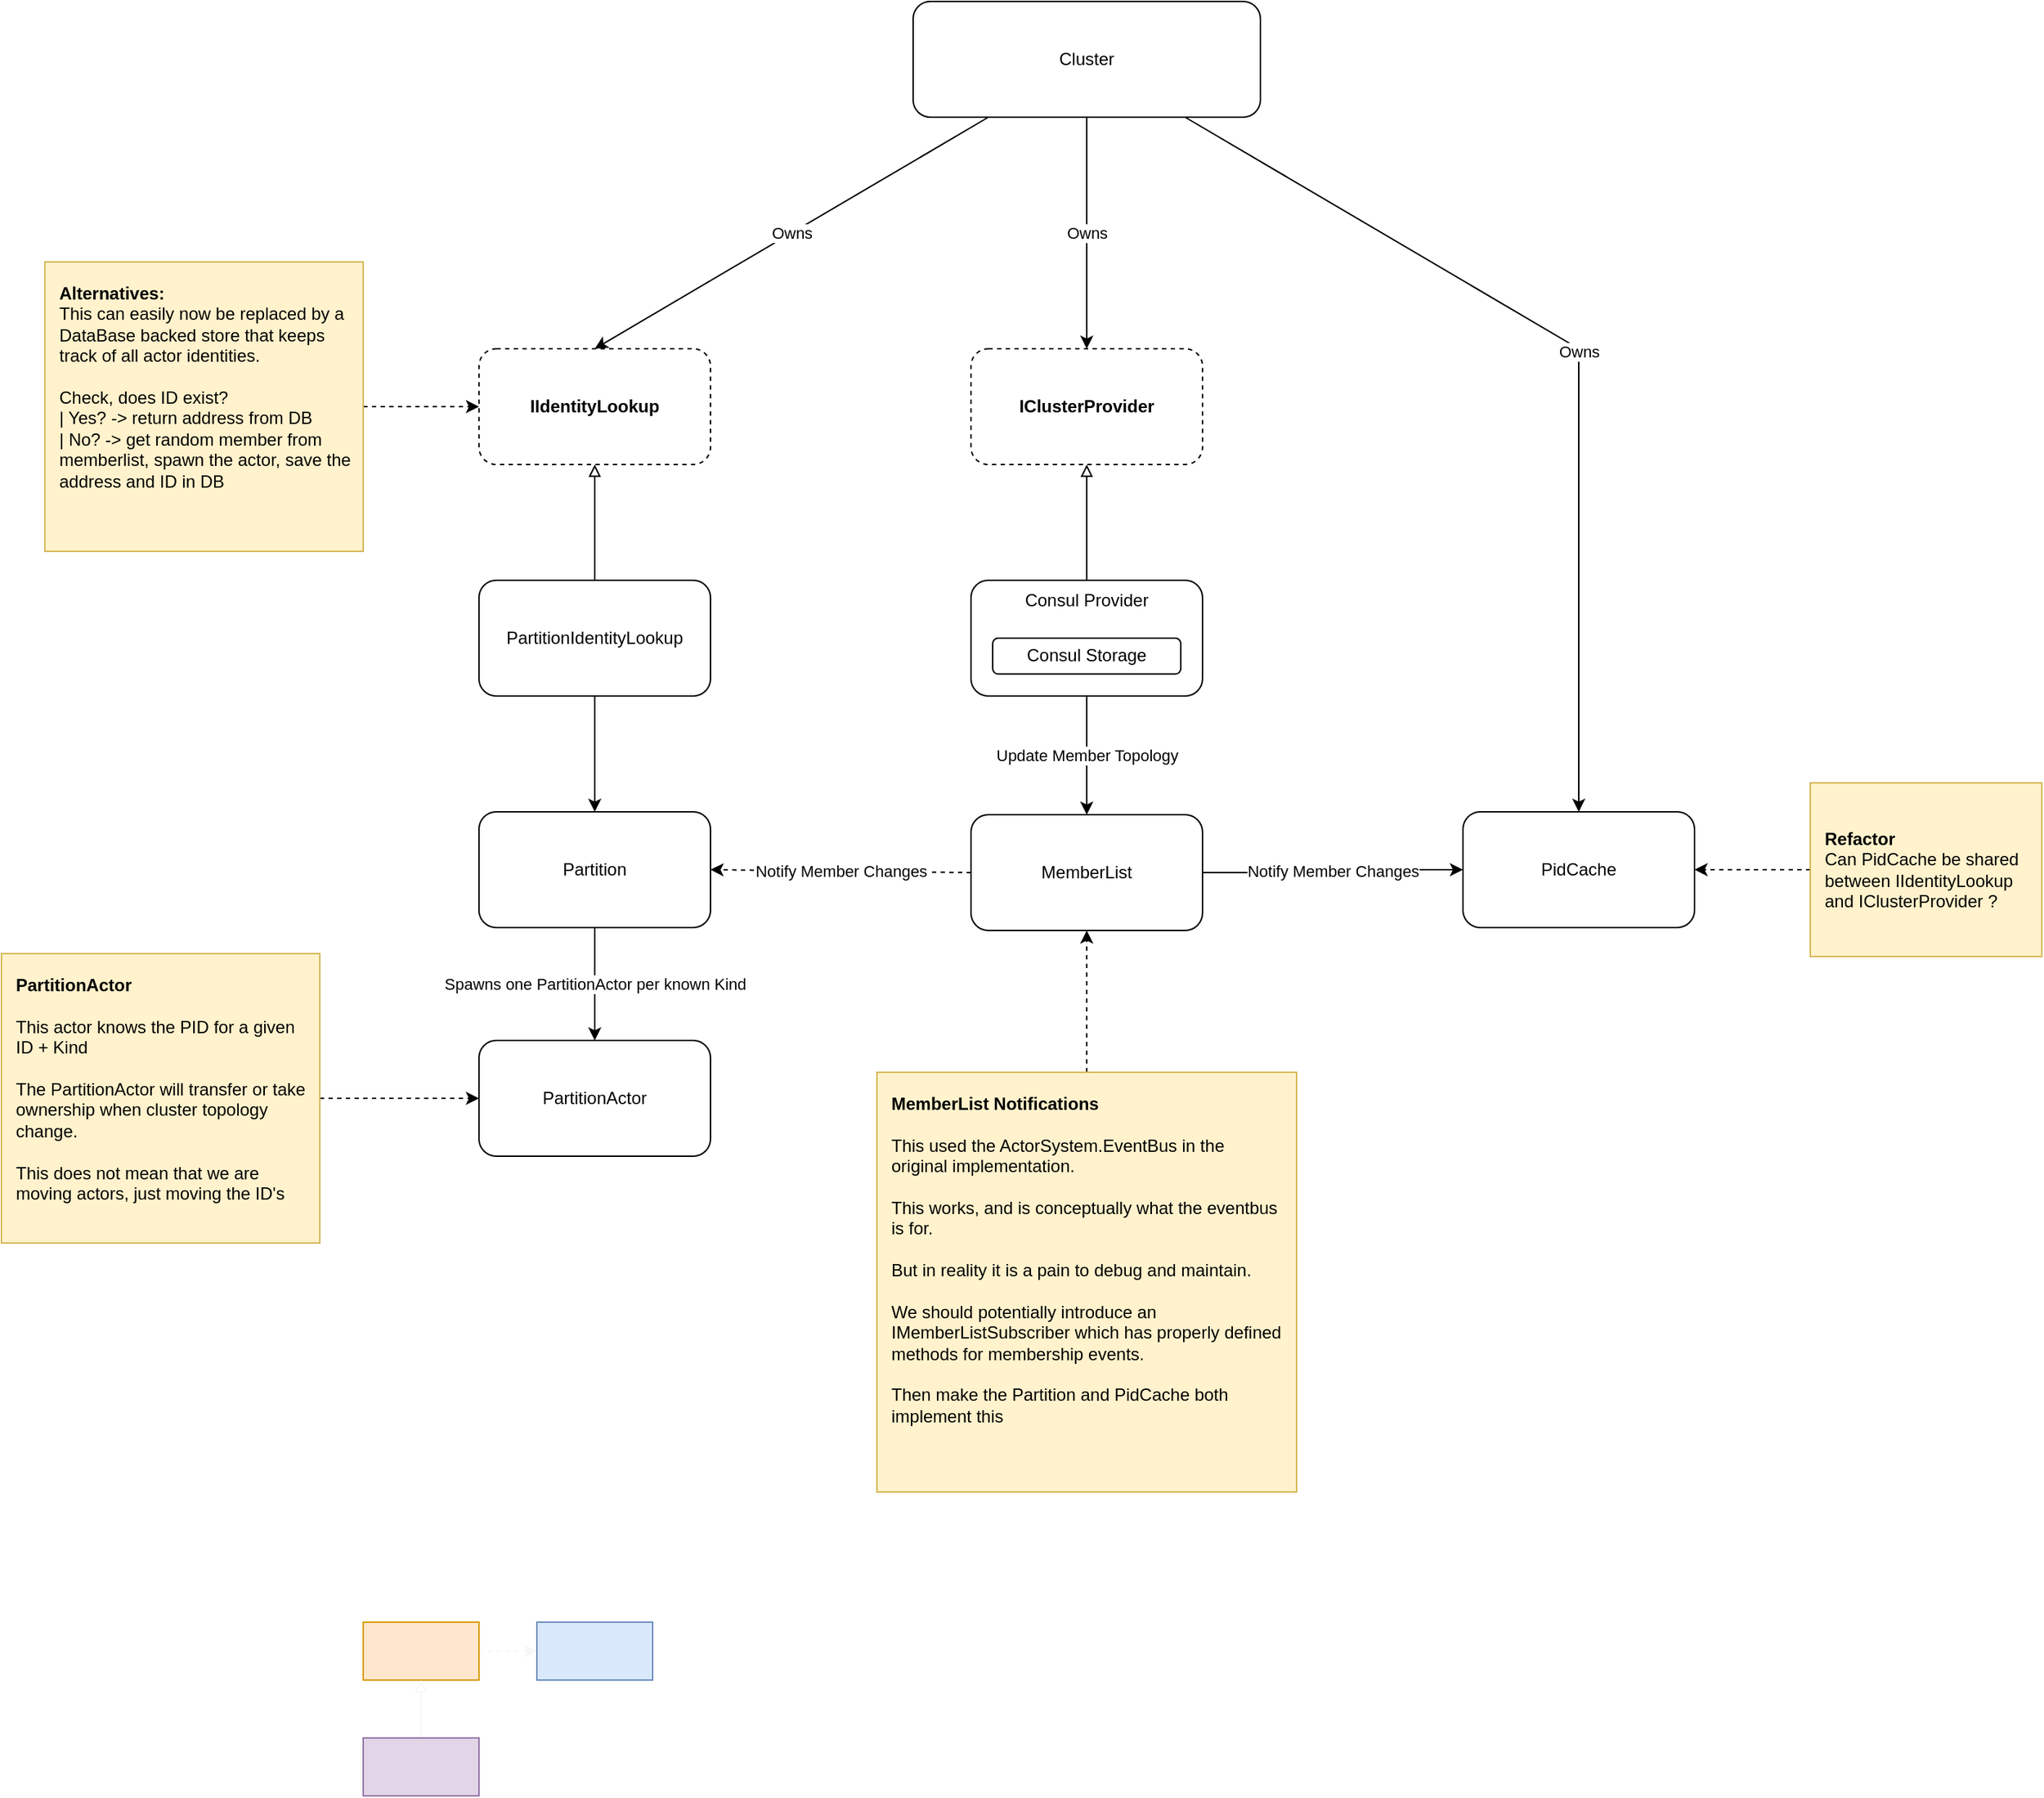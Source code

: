<mxfile version="12.5.3" type="device" pages="2"><diagram id="WFvMp7btIZ0b-NT_tO5h" name="Sida-1"><mxGraphModel dx="1327" dy="759" grid="1" gridSize="10" guides="1" tooltips="1" connect="1" arrows="1" fold="1" page="0" pageScale="1" pageWidth="827" pageHeight="1169" math="0" shadow="0"><root><mxCell id="0"/><mxCell id="1" parent="0"/><mxCell id="2RyqPI14Vohf5Yq6YW9K-1" value="Update Member Topology" style="edgeStyle=orthogonalEdgeStyle;rounded=0;orthogonalLoop=1;jettySize=auto;html=1;exitX=0.5;exitY=1;exitDx=0;exitDy=0;entryX=0.5;entryY=0;entryDx=0;entryDy=0;" edge="1" parent="1" source="2RyqPI14Vohf5Yq6YW9K-2" target="34hTSz4FNjIjWeJ4wpEn-2"><mxGeometry relative="1" as="geometry"/></mxCell><mxCell id="34hTSz4FNjIjWeJ4wpEn-1" value="IClusterProvider" style="rounded=1;whiteSpace=wrap;html=1;dashed=1;fontStyle=1" vertex="1" parent="1"><mxGeometry x="180" y="160" width="160" height="80" as="geometry"/></mxCell><mxCell id="2RyqPI14Vohf5Yq6YW9K-8" value="Notify Member Changes" style="edgeStyle=orthogonalEdgeStyle;rounded=0;orthogonalLoop=1;jettySize=auto;html=1;exitX=1;exitY=0.5;exitDx=0;exitDy=0;entryX=0;entryY=0.5;entryDx=0;entryDy=0;endArrow=classic;endFill=1;" edge="1" parent="1" source="34hTSz4FNjIjWeJ4wpEn-2" target="2RyqPI14Vohf5Yq6YW9K-7"><mxGeometry relative="1" as="geometry"/></mxCell><mxCell id="ygqvUIiqwtzbZRJ3ZaE1-1" value="Notify Member Changes" style="edgeStyle=none;rounded=0;orthogonalLoop=1;jettySize=auto;html=1;exitX=0;exitY=0.5;exitDx=0;exitDy=0;entryX=1;entryY=0.5;entryDx=0;entryDy=0;dashed=1;labelBackgroundColor=#ffffff;endArrow=classic;endFill=1;strokeColor=#000000;fontColor=#000000;" edge="1" parent="1" source="34hTSz4FNjIjWeJ4wpEn-2" target="2RyqPI14Vohf5Yq6YW9K-9"><mxGeometry relative="1" as="geometry"/></mxCell><mxCell id="34hTSz4FNjIjWeJ4wpEn-2" value="MemberList" style="rounded=1;whiteSpace=wrap;html=1;" vertex="1" parent="1"><mxGeometry x="180" y="482" width="160" height="80" as="geometry"/></mxCell><mxCell id="2RyqPI14Vohf5Yq6YW9K-4" style="edgeStyle=orthogonalEdgeStyle;rounded=0;orthogonalLoop=1;jettySize=auto;html=1;exitX=0.5;exitY=0;exitDx=0;exitDy=0;entryX=0.5;entryY=1;entryDx=0;entryDy=0;endArrow=block;endFill=0;" edge="1" parent="1" source="2RyqPI14Vohf5Yq6YW9K-2" target="34hTSz4FNjIjWeJ4wpEn-1"><mxGeometry relative="1" as="geometry"/></mxCell><mxCell id="2RyqPI14Vohf5Yq6YW9K-7" value="PidCache" style="rounded=1;whiteSpace=wrap;html=1;" vertex="1" parent="1"><mxGeometry x="520" y="480" width="160" height="80" as="geometry"/></mxCell><mxCell id="2RyqPI14Vohf5Yq6YW9K-11" value="Spawns one PartitionActor per known Kind" style="edgeStyle=orthogonalEdgeStyle;rounded=0;orthogonalLoop=1;jettySize=auto;html=1;exitX=0.5;exitY=1;exitDx=0;exitDy=0;entryX=0.5;entryY=0;entryDx=0;entryDy=0;endArrow=classic;endFill=1;" edge="1" parent="1" source="2RyqPI14Vohf5Yq6YW9K-9" target="2RyqPI14Vohf5Yq6YW9K-10"><mxGeometry relative="1" as="geometry"/></mxCell><mxCell id="2RyqPI14Vohf5Yq6YW9K-9" value="Partition" style="rounded=1;whiteSpace=wrap;html=1;" vertex="1" parent="1"><mxGeometry x="-160" y="480" width="160" height="80" as="geometry"/></mxCell><mxCell id="2RyqPI14Vohf5Yq6YW9K-10" value="PartitionActor" style="rounded=1;whiteSpace=wrap;html=1;" vertex="1" parent="1"><mxGeometry x="-160" y="638" width="160" height="80" as="geometry"/></mxCell><mxCell id="2RyqPI14Vohf5Yq6YW9K-13" value="Owns" style="rounded=0;orthogonalLoop=1;jettySize=auto;html=1;entryX=0.5;entryY=0;entryDx=0;entryDy=0;endArrow=classic;endFill=1;" edge="1" parent="1" source="2RyqPI14Vohf5Yq6YW9K-12" target="34hTSz4FNjIjWeJ4wpEn-1"><mxGeometry relative="1" as="geometry"/></mxCell><mxCell id="2RyqPI14Vohf5Yq6YW9K-16" value="Owns" style="edgeStyle=none;rounded=0;orthogonalLoop=1;jettySize=auto;html=1;entryX=0.5;entryY=0;entryDx=0;entryDy=0;endArrow=classic;endFill=1;" edge="1" parent="1" source="2RyqPI14Vohf5Yq6YW9K-12" target="2RyqPI14Vohf5Yq6YW9K-15"><mxGeometry relative="1" as="geometry"/></mxCell><mxCell id="2RyqPI14Vohf5Yq6YW9K-24" value="Owns" style="edgeStyle=none;rounded=0;orthogonalLoop=1;jettySize=auto;html=1;entryX=0.5;entryY=0;entryDx=0;entryDy=0;endArrow=classic;endFill=1;" edge="1" parent="1" source="2RyqPI14Vohf5Yq6YW9K-12" target="2RyqPI14Vohf5Yq6YW9K-7"><mxGeometry relative="1" as="geometry"><Array as="points"><mxPoint x="600" y="160"/></Array></mxGeometry></mxCell><mxCell id="2RyqPI14Vohf5Yq6YW9K-12" value="Cluster" style="rounded=1;whiteSpace=wrap;html=1;" vertex="1" parent="1"><mxGeometry x="140" y="-80" width="240" height="80" as="geometry"/></mxCell><mxCell id="2RyqPI14Vohf5Yq6YW9K-15" value="IIdentityLookup" style="rounded=1;whiteSpace=wrap;html=1;dashed=1;fontStyle=1" vertex="1" parent="1"><mxGeometry x="-160" y="160" width="160" height="80" as="geometry"/></mxCell><mxCell id="2RyqPI14Vohf5Yq6YW9K-19" style="edgeStyle=none;rounded=0;orthogonalLoop=1;jettySize=auto;html=1;exitX=0.5;exitY=1;exitDx=0;exitDy=0;entryX=0.5;entryY=0;entryDx=0;entryDy=0;endArrow=classic;endFill=1;" edge="1" parent="1" source="2RyqPI14Vohf5Yq6YW9K-18" target="2RyqPI14Vohf5Yq6YW9K-9"><mxGeometry relative="1" as="geometry"/></mxCell><mxCell id="2RyqPI14Vohf5Yq6YW9K-20" style="edgeStyle=none;rounded=0;orthogonalLoop=1;jettySize=auto;html=1;exitX=0.5;exitY=0;exitDx=0;exitDy=0;entryX=0.5;entryY=1;entryDx=0;entryDy=0;endArrow=block;endFill=0;" edge="1" parent="1" source="2RyqPI14Vohf5Yq6YW9K-18" target="2RyqPI14Vohf5Yq6YW9K-15"><mxGeometry relative="1" as="geometry"/></mxCell><mxCell id="2RyqPI14Vohf5Yq6YW9K-18" value="PartitionIdentityLookup" style="rounded=1;whiteSpace=wrap;html=1;" vertex="1" parent="1"><mxGeometry x="-160" y="320" width="160" height="80" as="geometry"/></mxCell><mxCell id="2RyqPI14Vohf5Yq6YW9K-26" style="edgeStyle=none;rounded=0;orthogonalLoop=1;jettySize=auto;html=1;exitX=0;exitY=0.5;exitDx=0;exitDy=0;entryX=1;entryY=0.5;entryDx=0;entryDy=0;dashed=1;endArrow=classic;endFill=1;" edge="1" parent="1" source="2RyqPI14Vohf5Yq6YW9K-25" target="2RyqPI14Vohf5Yq6YW9K-7"><mxGeometry relative="1" as="geometry"/></mxCell><mxCell id="2RyqPI14Vohf5Yq6YW9K-25" value="&lt;b&gt;Refactor&lt;/b&gt;&lt;br&gt;Can PidCache be shared between IIdentityLookup and IClusterProvider ?" style="rounded=0;whiteSpace=wrap;html=1;fillColor=#fff2cc;strokeColor=#d6b656;align=left;spacing=10;" vertex="1" parent="1"><mxGeometry x="760" y="460" width="160" height="120" as="geometry"/></mxCell><mxCell id="2RyqPI14Vohf5Yq6YW9K-30" style="edgeStyle=none;rounded=0;orthogonalLoop=1;jettySize=auto;html=1;exitX=1;exitY=0.5;exitDx=0;exitDy=0;entryX=0;entryY=0.5;entryDx=0;entryDy=0;labelBackgroundColor=none;endArrow=classic;endFill=1;strokeColor=#000000;fontColor=#000000;dashed=1;" edge="1" parent="1" source="2RyqPI14Vohf5Yq6YW9K-27" target="2RyqPI14Vohf5Yq6YW9K-15"><mxGeometry relative="1" as="geometry"/></mxCell><mxCell id="2RyqPI14Vohf5Yq6YW9K-27" value="&lt;b&gt;Alternatives:&lt;/b&gt;&lt;br&gt;This can easily now be replaced by a DataBase backed store that keeps track of all actor identities.&lt;br&gt;&lt;br&gt;Check, does ID exist?&lt;br&gt;| Yes? -&amp;gt; return address from DB&lt;br&gt;| No? -&amp;gt; get random member from memberlist, spawn the actor, save the address and ID in DB" style="rounded=0;whiteSpace=wrap;html=1;fillColor=#fff2cc;strokeColor=#d6b656;align=left;spacing=10;verticalAlign=top;" vertex="1" parent="1"><mxGeometry x="-460" y="100" width="220" height="200" as="geometry"/></mxCell><mxCell id="2RyqPI14Vohf5Yq6YW9K-31" value="" style="group" vertex="1" connectable="0" parent="1"><mxGeometry x="180" y="320" width="160" height="80" as="geometry"/></mxCell><mxCell id="2RyqPI14Vohf5Yq6YW9K-2" value="Consul Provider" style="rounded=1;whiteSpace=wrap;html=1;verticalAlign=top;" vertex="1" parent="2RyqPI14Vohf5Yq6YW9K-31"><mxGeometry width="160" height="80" as="geometry"/></mxCell><mxCell id="2RyqPI14Vohf5Yq6YW9K-5" value="Consul Storage" style="rounded=1;whiteSpace=wrap;html=1;" vertex="1" parent="2RyqPI14Vohf5Yq6YW9K-31"><mxGeometry x="15" y="40.002" width="130" height="24.762" as="geometry"/></mxCell><mxCell id="ygqvUIiqwtzbZRJ3ZaE1-3" style="edgeStyle=none;rounded=0;orthogonalLoop=1;jettySize=auto;html=1;exitX=1;exitY=0.5;exitDx=0;exitDy=0;entryX=0;entryY=0.5;entryDx=0;entryDy=0;dashed=1;labelBackgroundColor=#ffffff;endArrow=classic;endFill=1;strokeColor=#000000;fontColor=#000000;" edge="1" parent="1" source="ygqvUIiqwtzbZRJ3ZaE1-2" target="2RyqPI14Vohf5Yq6YW9K-10"><mxGeometry relative="1" as="geometry"/></mxCell><mxCell id="ygqvUIiqwtzbZRJ3ZaE1-2" value="&lt;b&gt;PartitionActor&lt;/b&gt;&lt;br&gt;&lt;br&gt;This actor knows the PID for a given ID + Kind&lt;br&gt;&lt;br&gt;The PartitionActor will transfer or take ownership when cluster topology change.&lt;br&gt;&lt;br&gt;This does not mean that we are moving actors, just moving the ID's" style="rounded=0;whiteSpace=wrap;html=1;fillColor=#fff2cc;strokeColor=#d6b656;align=left;spacing=10;verticalAlign=top;" vertex="1" parent="1"><mxGeometry x="-490" y="578" width="220" height="200" as="geometry"/></mxCell><mxCell id="ygqvUIiqwtzbZRJ3ZaE1-5" style="edgeStyle=none;rounded=0;orthogonalLoop=1;jettySize=auto;html=1;exitX=0.5;exitY=0;exitDx=0;exitDy=0;entryX=0.5;entryY=1;entryDx=0;entryDy=0;dashed=1;labelBackgroundColor=#ffffff;endArrow=classic;endFill=1;strokeColor=#000000;fontColor=#000000;" edge="1" parent="1" source="ygqvUIiqwtzbZRJ3ZaE1-4" target="34hTSz4FNjIjWeJ4wpEn-2"><mxGeometry relative="1" as="geometry"/></mxCell><mxCell id="ygqvUIiqwtzbZRJ3ZaE1-4" value="&lt;b&gt;MemberList Notifications&lt;/b&gt;&lt;br&gt;&lt;br&gt;This used the ActorSystem.EventBus in the original implementation.&lt;br&gt;&lt;br&gt;This works, and is conceptually what the eventbus is for.&lt;br&gt;&lt;br&gt;But in reality it is a pain to debug and maintain.&amp;nbsp;&amp;nbsp;&lt;br&gt;&lt;br&gt;We should potentially introduce an IMemberListSubscriber which has properly defined methods for membership events.&lt;br&gt;&lt;br&gt;Then make the Partition and PidCache both implement this&amp;nbsp;" style="rounded=0;whiteSpace=wrap;html=1;fillColor=#fff2cc;strokeColor=#d6b656;align=left;spacing=10;verticalAlign=top;" vertex="1" parent="1"><mxGeometry x="115" y="660" width="290" height="290" as="geometry"/></mxCell><mxCell id="ygqvUIiqwtzbZRJ3ZaE1-9" style="edgeStyle=none;rounded=0;orthogonalLoop=1;jettySize=auto;html=1;exitX=1;exitY=0.5;exitDx=0;exitDy=0;entryX=0;entryY=0.5;entryDx=0;entryDy=0;dashed=1;labelBackgroundColor=#ffffff;endArrow=classic;endFill=1;strokeColor=#F7F7F7;fontColor=#000000;" edge="1" parent="1" source="ygqvUIiqwtzbZRJ3ZaE1-6" target="ygqvUIiqwtzbZRJ3ZaE1-7"><mxGeometry relative="1" as="geometry"/></mxCell><mxCell id="ygqvUIiqwtzbZRJ3ZaE1-6" value="" style="rounded=0;whiteSpace=wrap;html=1;strokeColor=#d79b00;fillColor=#ffe6cc;align=left;" vertex="1" parent="1"><mxGeometry x="-240" y="1040" width="80" height="40" as="geometry"/></mxCell><mxCell id="ygqvUIiqwtzbZRJ3ZaE1-7" value="" style="rounded=0;whiteSpace=wrap;html=1;strokeColor=#6c8ebf;fillColor=#dae8fc;align=left;" vertex="1" parent="1"><mxGeometry x="-120" y="1040" width="80" height="40" as="geometry"/></mxCell><mxCell id="ygqvUIiqwtzbZRJ3ZaE1-10" style="edgeStyle=none;rounded=0;orthogonalLoop=1;jettySize=auto;html=1;exitX=0.5;exitY=0;exitDx=0;exitDy=0;entryX=0.5;entryY=1;entryDx=0;entryDy=0;labelBackgroundColor=#ffffff;endArrow=block;endFill=0;strokeColor=#F7F7F7;fontColor=#000000;" edge="1" parent="1" source="ygqvUIiqwtzbZRJ3ZaE1-8" target="ygqvUIiqwtzbZRJ3ZaE1-6"><mxGeometry relative="1" as="geometry"/></mxCell><mxCell id="ygqvUIiqwtzbZRJ3ZaE1-8" value="" style="rounded=0;whiteSpace=wrap;html=1;strokeColor=#9673a6;fillColor=#e1d5e7;align=left;" vertex="1" parent="1"><mxGeometry x="-240" y="1120" width="80" height="40" as="geometry"/></mxCell></root></mxGraphModel></diagram><diagram id="JHREhL_XiQ6nAfY-3SJM" name="Sida-2"><mxGraphModel dx="1106" dy="753" grid="1" gridSize="10" guides="1" tooltips="1" connect="1" arrows="1" fold="1" page="1" pageScale="1" pageWidth="827" pageHeight="1169" math="0" shadow="0"><root><mxCell id="YdWo_CgDMyIYn7CC9BJ6-0"/><mxCell id="YdWo_CgDMyIYn7CC9BJ6-1" parent="YdWo_CgDMyIYn7CC9BJ6-0"/></root></mxGraphModel></diagram></mxfile>
